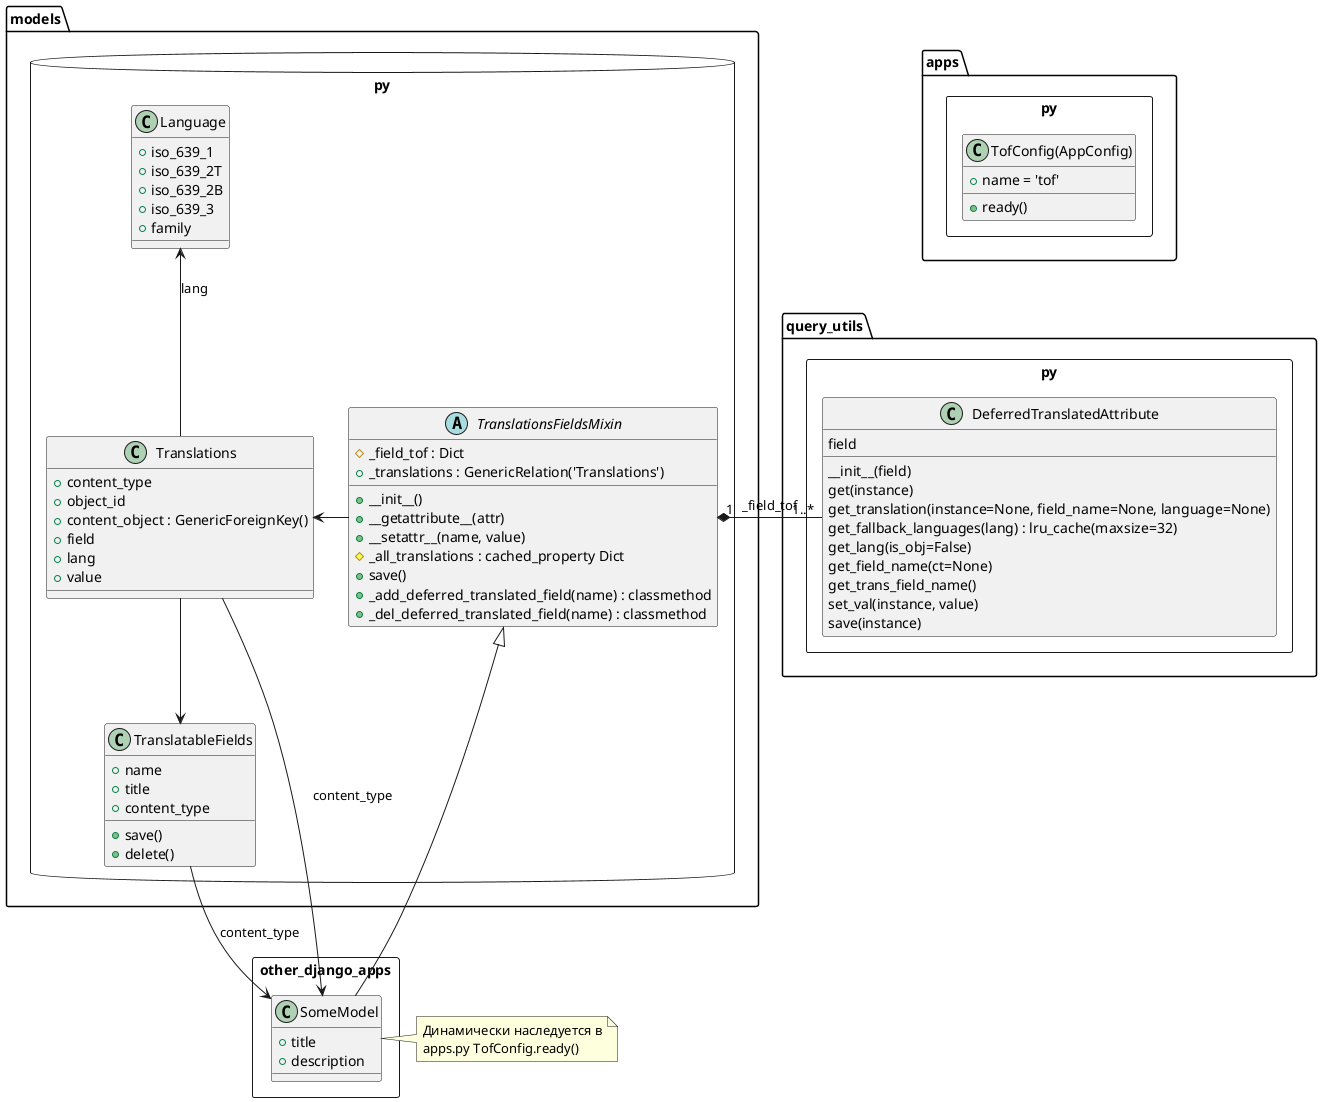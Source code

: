 @startuml
package models.py <<Database>> {
  class Translations {
    + content_type
    + object_id
    + {field} content_object : GenericForeignKey()
    + field
    + lang
    + value
  }

  abstract class TranslationsFieldsMixin {
    # _field_tof : Dict
    + {field} _translations : GenericRelation('Translations')
    + __init__()
    + __getattribute__(attr)
    + __setattr__(name, value)
    # {method} _all_translations : cached_property Dict
    + save()
    + _add_deferred_translated_field(name) : classmethod
    + _del_deferred_translated_field(name) : classmethod
  }

  class TranslatableFields {
    + name
    + title
    + content_type
    + save()
    + delete()
  }

  class Language {
    + iso_639_1
    + iso_639_2T
    + iso_639_2B
    + iso_639_3
    + family
  }
  Translations -up-> Language : "lang"
  Translations -down-> TranslatableFields
  TranslationsFieldsMixin -> Translations
}
package apps.py <<Rectangle>>{
  class TofConfig(AppConfig) {
    + name = 'tof'
    + ready()
  }
}

package query_utils.py <<Rectangle>>{
  class DeferredTranslatedAttribute {
    field
    __init__(field)
    get(instance)
    get_translation(instance=None, field_name=None, language=None)
    get_fallback_languages(lang) : lru_cache(maxsize=32)
    get_lang(is_obj=False)
    get_field_name(ct=None)
    get_trans_field_name()
    set_val(instance, value)
    save(instance)

  }
}

package other_django_apps <<Rectangle>>{
  class SomeModel{
    + title
    + description
  }
}

note right of SomeModel : Динамически наследуется в\napps.py TofConfig.ready()

TranslationsFieldsMixin <|-- SomeModel
TranslationsFieldsMixin "1" *-right- "1..*" DeferredTranslatedAttribute : "_field_tof"
Translations --> SomeModel : "content_type"
TranslatableFields --> SomeModel : "content_type"
@enduml
